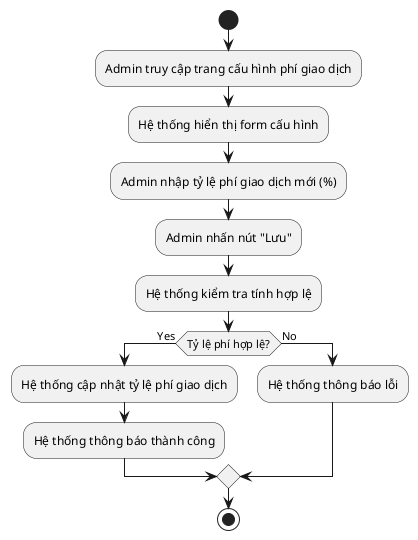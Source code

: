 @startuml   
start
:Admin truy cập trang cấu hình phí giao dịch;
:Hệ thống hiển thị form cấu hình;
:Admin nhập tỷ lệ phí giao dịch mới (%);
:Admin nhấn nút "Lưu";
:Hệ thống kiểm tra tính hợp lệ;
if (Tỷ lệ phí hợp lệ?) then (Yes)
  :Hệ thống cập nhật tỷ lệ phí giao dịch;
  :Hệ thống thông báo thành công;
else (No)
  :Hệ thống thông báo lỗi;
endif
stop
@enduml 
